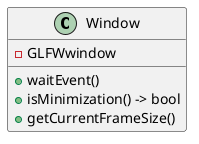 @startuml window

class Window {
    - GLFWwindow
    + waitEvent()
    + isMinimization() -> bool
    + getCurrentFrameSize()
}

@enduml